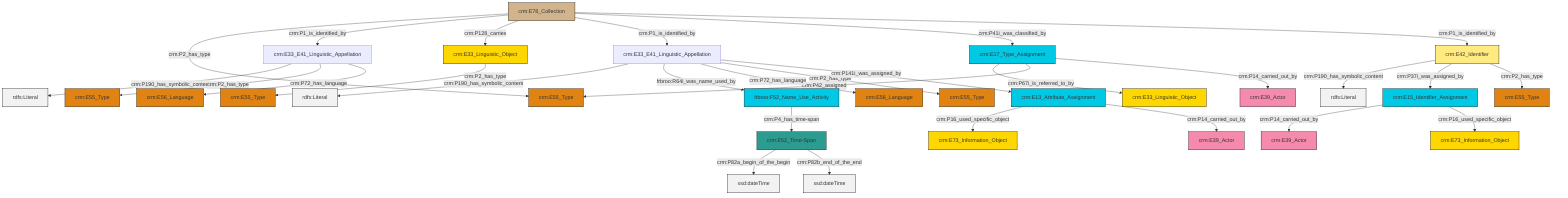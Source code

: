 graph TD
classDef Literal fill:#f2f2f2,stroke:#000000;
classDef CRM_Entity fill:#FFFFFF,stroke:#000000;
classDef Temporal_Entity fill:#00C9E6, stroke:#000000;
classDef Type fill:#E18312, stroke:#000000;
classDef Time-Span fill:#2C9C91, stroke:#000000;
classDef Appellation fill:#FFEB7F, stroke:#000000;
classDef Place fill:#008836, stroke:#000000;
classDef Persistent_Item fill:#B266B2, stroke:#000000;
classDef Conceptual_Object fill:#FFD700, stroke:#000000;
classDef Physical_Thing fill:#D2B48C, stroke:#000000;
classDef Actor fill:#f58aad, stroke:#000000;
classDef PC_Classes fill:#4ce600, stroke:#000000;
classDef Multi fill:#cccccc,stroke:#000000;

0["crm:E42_Identifier"]:::Appellation -->|crm:P190_has_symbolic_content| 1[rdfs:Literal]:::Literal
2["crm:E13_Attribute_Assignment"]:::Temporal_Entity -->|crm:P16_used_specific_object| 3["crm:E73_Information_Object"]:::Conceptual_Object
0["crm:E42_Identifier"]:::Appellation -->|crm:P37i_was_assigned_by| 4["crm:E15_Identifier_Assignment"]:::Temporal_Entity
5["crm:E78_Collection"]:::Physical_Thing -->|crm:P2_has_type| 6["crm:E55_Type"]:::Type
2["crm:E13_Attribute_Assignment"]:::Temporal_Entity -->|crm:P14_carried_out_by| 8["crm:E39_Actor"]:::Actor
9["crm:E17_Type_Assignment"]:::Temporal_Entity -->|crm:P67i_is_referred_to_by| 10["crm:E33_Linguistic_Object"]:::Conceptual_Object
5["crm:E78_Collection"]:::Physical_Thing -->|crm:P1_is_identified_by| 11["crm:E33_E41_Linguistic_Appellation"]:::Default
13["crm:E52_Time-Span"]:::Time-Span -->|crm:P82a_begin_of_the_begin| 14[xsd:dateTime]:::Literal
5["crm:E78_Collection"]:::Physical_Thing -->|crm:P128_carries| 20["crm:E33_Linguistic_Object"]:::Conceptual_Object
20["crm:E33_Linguistic_Object"]:::Conceptual_Object -->|crm:P2_has_type| 15["crm:E55_Type"]:::Type
5["crm:E78_Collection"]:::Physical_Thing -->|crm:P1_is_identified_by| 25["crm:E33_E41_Linguistic_Appellation"]:::Default
5["crm:E78_Collection"]:::Physical_Thing -->|crm:P41i_was_classified_by| 9["crm:E17_Type_Assignment"]:::Temporal_Entity
25["crm:E33_E41_Linguistic_Appellation"]:::Default -->|crm:P190_has_symbolic_content| 27[rdfs:Literal]:::Literal
0["crm:E42_Identifier"]:::Appellation -->|crm:P2_has_type| 23["crm:E55_Type"]:::Type
9["crm:E17_Type_Assignment"]:::Temporal_Entity -->|crm:P42_assigned| 6["crm:E55_Type"]:::Type
4["crm:E15_Identifier_Assignment"]:::Temporal_Entity -->|crm:P14_carried_out_by| 30["crm:E39_Actor"]:::Actor
25["crm:E33_E41_Linguistic_Appellation"]:::Default -->|frbroo:R64i_was_name_used_by| 21["frbroo:F52_Name_Use_Activity"]:::Temporal_Entity
13["crm:E52_Time-Span"]:::Time-Span -->|crm:P82b_end_of_the_end| 32[xsd:dateTime]:::Literal
25["crm:E33_E41_Linguistic_Appellation"]:::Default -->|crm:P72_has_language| 18["crm:E56_Language"]:::Type
11["crm:E33_E41_Linguistic_Appellation"]:::Default -->|crm:P190_has_symbolic_content| 36[rdfs:Literal]:::Literal
5["crm:E78_Collection"]:::Physical_Thing -->|crm:P1_is_identified_by| 0["crm:E42_Identifier"]:::Appellation
11["crm:E33_E41_Linguistic_Appellation"]:::Default -->|crm:P2_has_type| 37["crm:E55_Type"]:::Type
9["crm:E17_Type_Assignment"]:::Temporal_Entity -->|crm:P14_carried_out_by| 41["crm:E39_Actor"]:::Actor
4["crm:E15_Identifier_Assignment"]:::Temporal_Entity -->|crm:P16_used_specific_object| 28["crm:E73_Information_Object"]:::Conceptual_Object
11["crm:E33_E41_Linguistic_Appellation"]:::Default -->|crm:P72_has_language| 42["crm:E56_Language"]:::Type
25["crm:E33_E41_Linguistic_Appellation"]:::Default -->|crm:P2_has_type| 34["crm:E55_Type"]:::Type
21["frbroo:F52_Name_Use_Activity"]:::Temporal_Entity -->|crm:P4_has_time-span| 13["crm:E52_Time-Span"]:::Time-Span
25["crm:E33_E41_Linguistic_Appellation"]:::Default -->|crm:P141i_was_assigned_by| 2["crm:E13_Attribute_Assignment"]:::Temporal_Entity